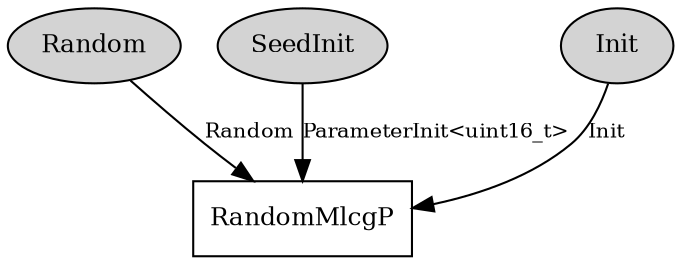 digraph "tos.system.RandomMlcgC" {
  n0x7e2b1a20 [shape=ellipse, style=filled, label="Random", fontsize=12];
  "RandomMlcgP" [fontsize=12, shape=box, URL="tos.system.RandomMlcgP.html"];
  n0x7e2b1170 [shape=ellipse, style=filled, label="SeedInit", fontsize=12];
  "RandomMlcgP" [fontsize=12, shape=box, URL="tos.system.RandomMlcgP.html"];
  n0x7e2b7d30 [shape=ellipse, style=filled, label="Init", fontsize=12];
  "RandomMlcgP" [fontsize=12, shape=box, URL="tos.system.RandomMlcgP.html"];
  "n0x7e2b1a20" -> "RandomMlcgP" [label="Random", URL="../ihtml/tos.interfaces.Random.html", fontsize=10];
  "n0x7e2b1170" -> "RandomMlcgP" [label="ParameterInit<uint16_t>", URL="../ihtml/tos.interfaces.ParameterInit.html", fontsize=10];
  "n0x7e2b7d30" -> "RandomMlcgP" [label="Init", URL="../ihtml/tos.interfaces.Init.html", fontsize=10];
}
